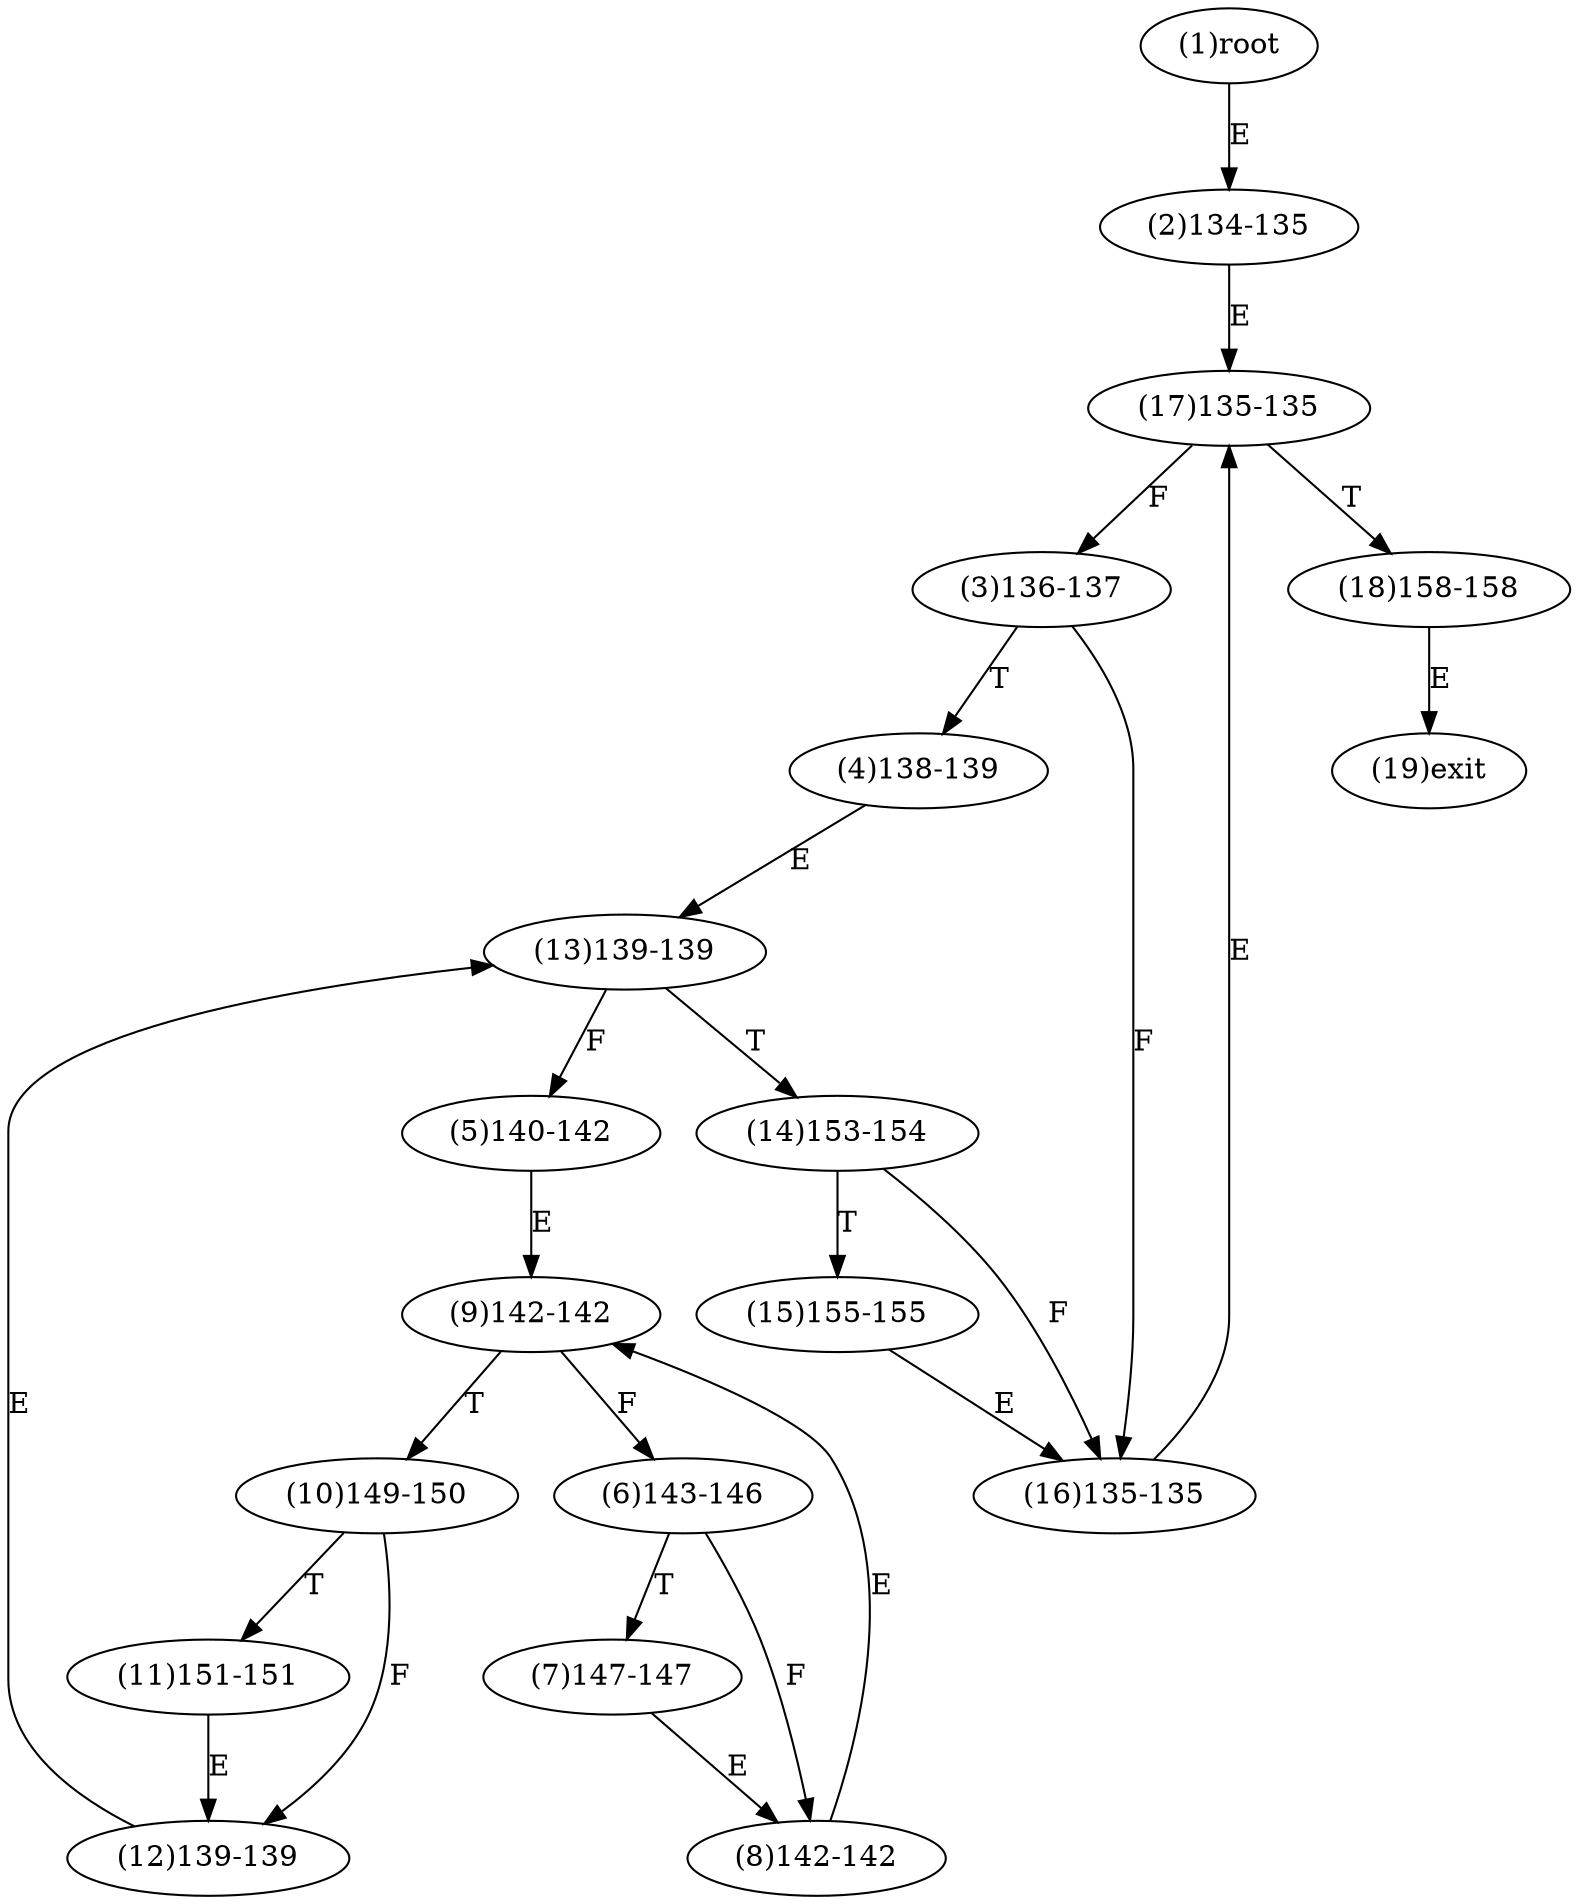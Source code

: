 digraph "" { 
1[ label="(1)root"];
2[ label="(2)134-135"];
3[ label="(3)136-137"];
4[ label="(4)138-139"];
5[ label="(5)140-142"];
6[ label="(6)143-146"];
7[ label="(7)147-147"];
8[ label="(8)142-142"];
9[ label="(9)142-142"];
10[ label="(10)149-150"];
11[ label="(11)151-151"];
12[ label="(12)139-139"];
13[ label="(13)139-139"];
14[ label="(14)153-154"];
15[ label="(15)155-155"];
17[ label="(17)135-135"];
16[ label="(16)135-135"];
19[ label="(19)exit"];
18[ label="(18)158-158"];
1->2[ label="E"];
2->17[ label="E"];
3->16[ label="F"];
3->4[ label="T"];
4->13[ label="E"];
5->9[ label="E"];
6->8[ label="F"];
6->7[ label="T"];
7->8[ label="E"];
8->9[ label="E"];
9->6[ label="F"];
9->10[ label="T"];
10->12[ label="F"];
10->11[ label="T"];
11->12[ label="E"];
12->13[ label="E"];
13->5[ label="F"];
13->14[ label="T"];
14->16[ label="F"];
14->15[ label="T"];
15->16[ label="E"];
16->17[ label="E"];
17->3[ label="F"];
17->18[ label="T"];
18->19[ label="E"];
}